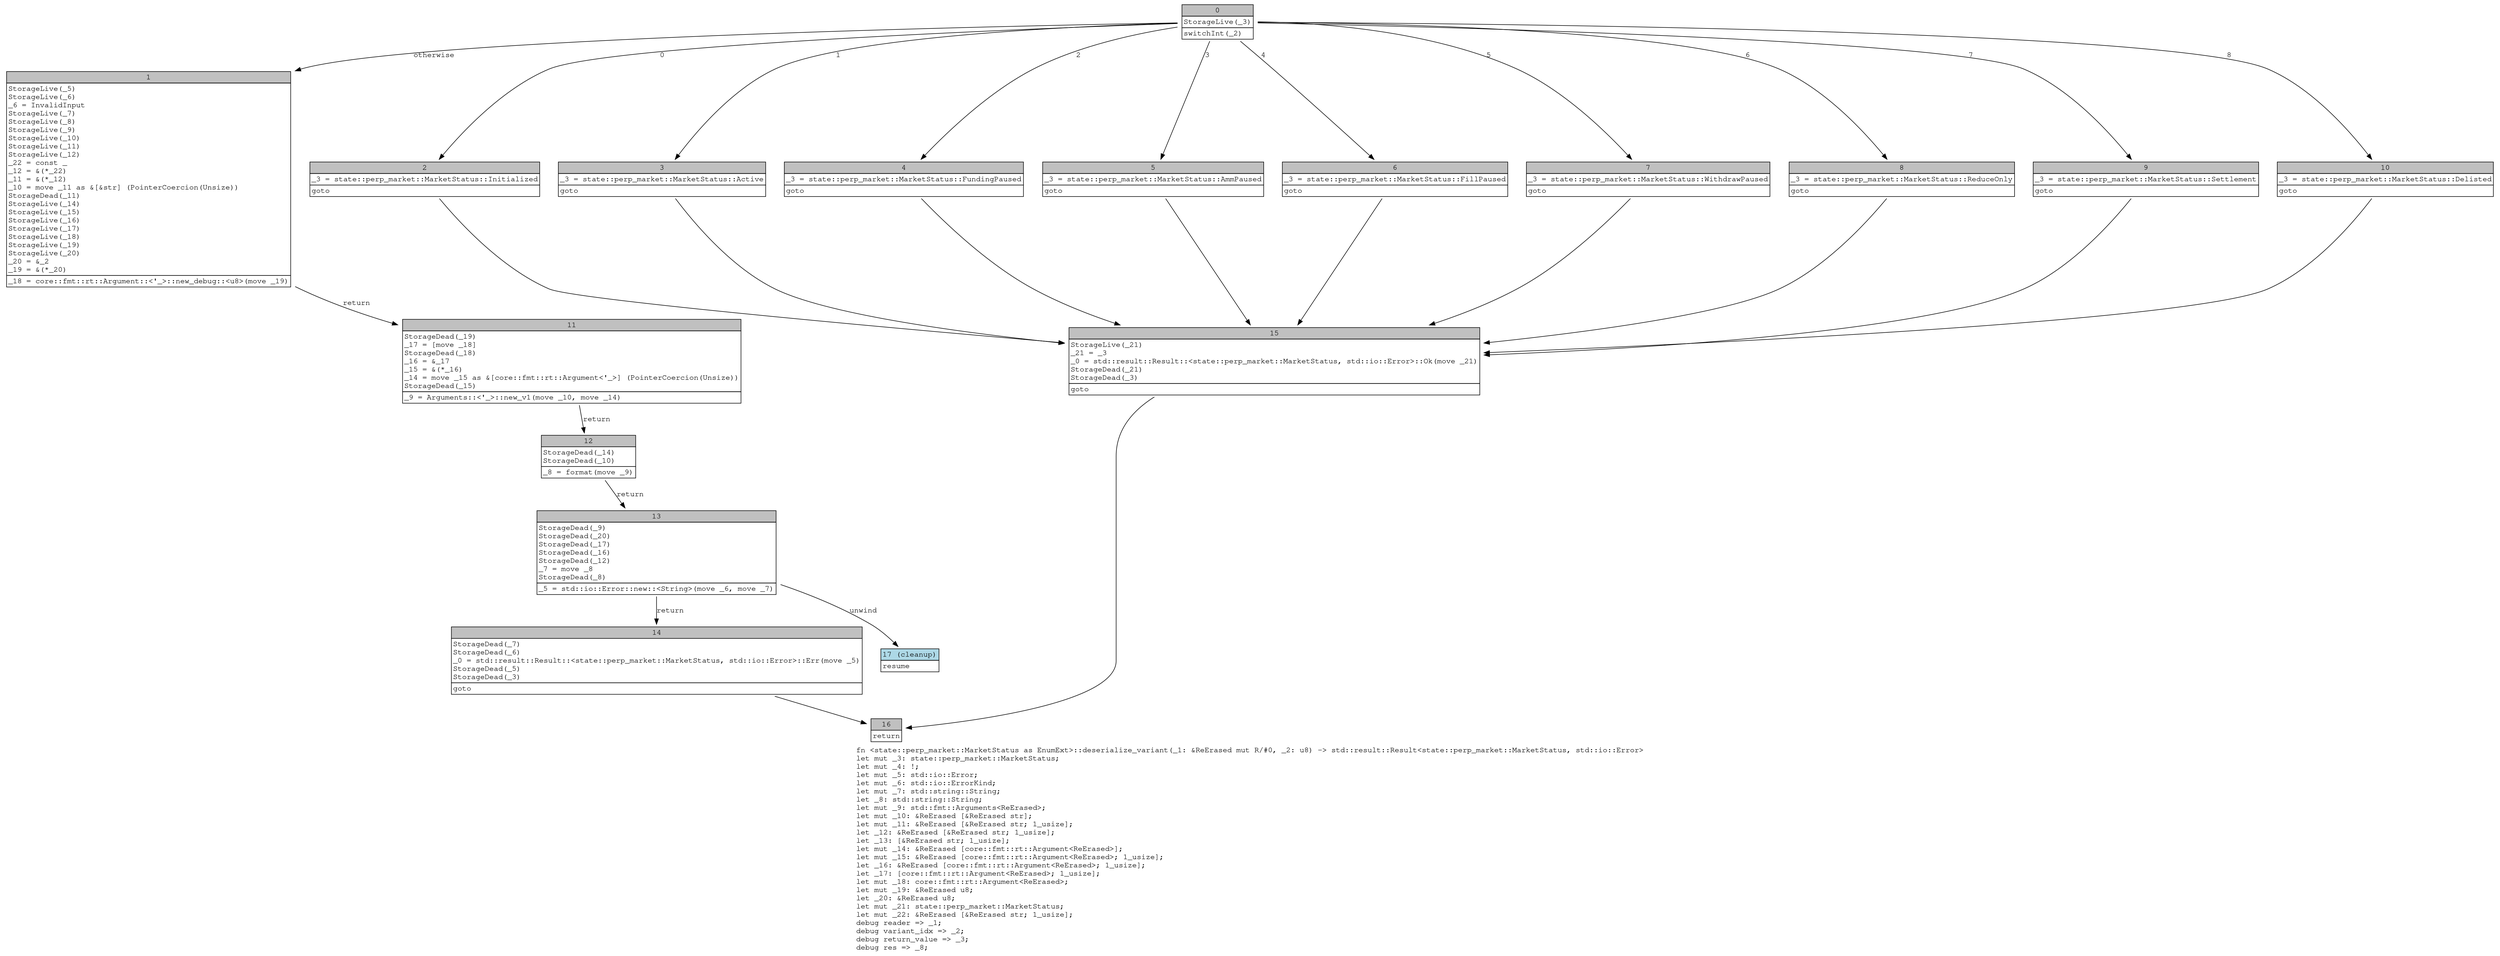 digraph Mir_0_17159 {
    graph [fontname="Courier, monospace"];
    node [fontname="Courier, monospace"];
    edge [fontname="Courier, monospace"];
    label=<fn &lt;state::perp_market::MarketStatus as EnumExt&gt;::deserialize_variant(_1: &amp;ReErased mut R/#0, _2: u8) -&gt; std::result::Result&lt;state::perp_market::MarketStatus, std::io::Error&gt;<br align="left"/>let mut _3: state::perp_market::MarketStatus;<br align="left"/>let mut _4: !;<br align="left"/>let mut _5: std::io::Error;<br align="left"/>let mut _6: std::io::ErrorKind;<br align="left"/>let mut _7: std::string::String;<br align="left"/>let _8: std::string::String;<br align="left"/>let mut _9: std::fmt::Arguments&lt;ReErased&gt;;<br align="left"/>let mut _10: &amp;ReErased [&amp;ReErased str];<br align="left"/>let mut _11: &amp;ReErased [&amp;ReErased str; 1_usize];<br align="left"/>let _12: &amp;ReErased [&amp;ReErased str; 1_usize];<br align="left"/>let _13: [&amp;ReErased str; 1_usize];<br align="left"/>let mut _14: &amp;ReErased [core::fmt::rt::Argument&lt;ReErased&gt;];<br align="left"/>let mut _15: &amp;ReErased [core::fmt::rt::Argument&lt;ReErased&gt;; 1_usize];<br align="left"/>let _16: &amp;ReErased [core::fmt::rt::Argument&lt;ReErased&gt;; 1_usize];<br align="left"/>let _17: [core::fmt::rt::Argument&lt;ReErased&gt;; 1_usize];<br align="left"/>let mut _18: core::fmt::rt::Argument&lt;ReErased&gt;;<br align="left"/>let mut _19: &amp;ReErased u8;<br align="left"/>let _20: &amp;ReErased u8;<br align="left"/>let mut _21: state::perp_market::MarketStatus;<br align="left"/>let mut _22: &amp;ReErased [&amp;ReErased str; 1_usize];<br align="left"/>debug reader =&gt; _1;<br align="left"/>debug variant_idx =&gt; _2;<br align="left"/>debug return_value =&gt; _3;<br align="left"/>debug res =&gt; _8;<br align="left"/>>;
    bb0__0_17159 [shape="none", label=<<table border="0" cellborder="1" cellspacing="0"><tr><td bgcolor="gray" align="center" colspan="1">0</td></tr><tr><td align="left" balign="left">StorageLive(_3)<br/></td></tr><tr><td align="left">switchInt(_2)</td></tr></table>>];
    bb1__0_17159 [shape="none", label=<<table border="0" cellborder="1" cellspacing="0"><tr><td bgcolor="gray" align="center" colspan="1">1</td></tr><tr><td align="left" balign="left">StorageLive(_5)<br/>StorageLive(_6)<br/>_6 = InvalidInput<br/>StorageLive(_7)<br/>StorageLive(_8)<br/>StorageLive(_9)<br/>StorageLive(_10)<br/>StorageLive(_11)<br/>StorageLive(_12)<br/>_22 = const _<br/>_12 = &amp;(*_22)<br/>_11 = &amp;(*_12)<br/>_10 = move _11 as &amp;[&amp;str] (PointerCoercion(Unsize))<br/>StorageDead(_11)<br/>StorageLive(_14)<br/>StorageLive(_15)<br/>StorageLive(_16)<br/>StorageLive(_17)<br/>StorageLive(_18)<br/>StorageLive(_19)<br/>StorageLive(_20)<br/>_20 = &amp;_2<br/>_19 = &amp;(*_20)<br/></td></tr><tr><td align="left">_18 = core::fmt::rt::Argument::&lt;'_&gt;::new_debug::&lt;u8&gt;(move _19)</td></tr></table>>];
    bb2__0_17159 [shape="none", label=<<table border="0" cellborder="1" cellspacing="0"><tr><td bgcolor="gray" align="center" colspan="1">2</td></tr><tr><td align="left" balign="left">_3 = state::perp_market::MarketStatus::Initialized<br/></td></tr><tr><td align="left">goto</td></tr></table>>];
    bb3__0_17159 [shape="none", label=<<table border="0" cellborder="1" cellspacing="0"><tr><td bgcolor="gray" align="center" colspan="1">3</td></tr><tr><td align="left" balign="left">_3 = state::perp_market::MarketStatus::Active<br/></td></tr><tr><td align="left">goto</td></tr></table>>];
    bb4__0_17159 [shape="none", label=<<table border="0" cellborder="1" cellspacing="0"><tr><td bgcolor="gray" align="center" colspan="1">4</td></tr><tr><td align="left" balign="left">_3 = state::perp_market::MarketStatus::FundingPaused<br/></td></tr><tr><td align="left">goto</td></tr></table>>];
    bb5__0_17159 [shape="none", label=<<table border="0" cellborder="1" cellspacing="0"><tr><td bgcolor="gray" align="center" colspan="1">5</td></tr><tr><td align="left" balign="left">_3 = state::perp_market::MarketStatus::AmmPaused<br/></td></tr><tr><td align="left">goto</td></tr></table>>];
    bb6__0_17159 [shape="none", label=<<table border="0" cellborder="1" cellspacing="0"><tr><td bgcolor="gray" align="center" colspan="1">6</td></tr><tr><td align="left" balign="left">_3 = state::perp_market::MarketStatus::FillPaused<br/></td></tr><tr><td align="left">goto</td></tr></table>>];
    bb7__0_17159 [shape="none", label=<<table border="0" cellborder="1" cellspacing="0"><tr><td bgcolor="gray" align="center" colspan="1">7</td></tr><tr><td align="left" balign="left">_3 = state::perp_market::MarketStatus::WithdrawPaused<br/></td></tr><tr><td align="left">goto</td></tr></table>>];
    bb8__0_17159 [shape="none", label=<<table border="0" cellborder="1" cellspacing="0"><tr><td bgcolor="gray" align="center" colspan="1">8</td></tr><tr><td align="left" balign="left">_3 = state::perp_market::MarketStatus::ReduceOnly<br/></td></tr><tr><td align="left">goto</td></tr></table>>];
    bb9__0_17159 [shape="none", label=<<table border="0" cellborder="1" cellspacing="0"><tr><td bgcolor="gray" align="center" colspan="1">9</td></tr><tr><td align="left" balign="left">_3 = state::perp_market::MarketStatus::Settlement<br/></td></tr><tr><td align="left">goto</td></tr></table>>];
    bb10__0_17159 [shape="none", label=<<table border="0" cellborder="1" cellspacing="0"><tr><td bgcolor="gray" align="center" colspan="1">10</td></tr><tr><td align="left" balign="left">_3 = state::perp_market::MarketStatus::Delisted<br/></td></tr><tr><td align="left">goto</td></tr></table>>];
    bb11__0_17159 [shape="none", label=<<table border="0" cellborder="1" cellspacing="0"><tr><td bgcolor="gray" align="center" colspan="1">11</td></tr><tr><td align="left" balign="left">StorageDead(_19)<br/>_17 = [move _18]<br/>StorageDead(_18)<br/>_16 = &amp;_17<br/>_15 = &amp;(*_16)<br/>_14 = move _15 as &amp;[core::fmt::rt::Argument&lt;'_&gt;] (PointerCoercion(Unsize))<br/>StorageDead(_15)<br/></td></tr><tr><td align="left">_9 = Arguments::&lt;'_&gt;::new_v1(move _10, move _14)</td></tr></table>>];
    bb12__0_17159 [shape="none", label=<<table border="0" cellborder="1" cellspacing="0"><tr><td bgcolor="gray" align="center" colspan="1">12</td></tr><tr><td align="left" balign="left">StorageDead(_14)<br/>StorageDead(_10)<br/></td></tr><tr><td align="left">_8 = format(move _9)</td></tr></table>>];
    bb13__0_17159 [shape="none", label=<<table border="0" cellborder="1" cellspacing="0"><tr><td bgcolor="gray" align="center" colspan="1">13</td></tr><tr><td align="left" balign="left">StorageDead(_9)<br/>StorageDead(_20)<br/>StorageDead(_17)<br/>StorageDead(_16)<br/>StorageDead(_12)<br/>_7 = move _8<br/>StorageDead(_8)<br/></td></tr><tr><td align="left">_5 = std::io::Error::new::&lt;String&gt;(move _6, move _7)</td></tr></table>>];
    bb14__0_17159 [shape="none", label=<<table border="0" cellborder="1" cellspacing="0"><tr><td bgcolor="gray" align="center" colspan="1">14</td></tr><tr><td align="left" balign="left">StorageDead(_7)<br/>StorageDead(_6)<br/>_0 = std::result::Result::&lt;state::perp_market::MarketStatus, std::io::Error&gt;::Err(move _5)<br/>StorageDead(_5)<br/>StorageDead(_3)<br/></td></tr><tr><td align="left">goto</td></tr></table>>];
    bb15__0_17159 [shape="none", label=<<table border="0" cellborder="1" cellspacing="0"><tr><td bgcolor="gray" align="center" colspan="1">15</td></tr><tr><td align="left" balign="left">StorageLive(_21)<br/>_21 = _3<br/>_0 = std::result::Result::&lt;state::perp_market::MarketStatus, std::io::Error&gt;::Ok(move _21)<br/>StorageDead(_21)<br/>StorageDead(_3)<br/></td></tr><tr><td align="left">goto</td></tr></table>>];
    bb16__0_17159 [shape="none", label=<<table border="0" cellborder="1" cellspacing="0"><tr><td bgcolor="gray" align="center" colspan="1">16</td></tr><tr><td align="left">return</td></tr></table>>];
    bb17__0_17159 [shape="none", label=<<table border="0" cellborder="1" cellspacing="0"><tr><td bgcolor="lightblue" align="center" colspan="1">17 (cleanup)</td></tr><tr><td align="left">resume</td></tr></table>>];
    bb0__0_17159 -> bb2__0_17159 [label="0"];
    bb0__0_17159 -> bb3__0_17159 [label="1"];
    bb0__0_17159 -> bb4__0_17159 [label="2"];
    bb0__0_17159 -> bb5__0_17159 [label="3"];
    bb0__0_17159 -> bb6__0_17159 [label="4"];
    bb0__0_17159 -> bb7__0_17159 [label="5"];
    bb0__0_17159 -> bb8__0_17159 [label="6"];
    bb0__0_17159 -> bb9__0_17159 [label="7"];
    bb0__0_17159 -> bb10__0_17159 [label="8"];
    bb0__0_17159 -> bb1__0_17159 [label="otherwise"];
    bb1__0_17159 -> bb11__0_17159 [label="return"];
    bb2__0_17159 -> bb15__0_17159 [label=""];
    bb3__0_17159 -> bb15__0_17159 [label=""];
    bb4__0_17159 -> bb15__0_17159 [label=""];
    bb5__0_17159 -> bb15__0_17159 [label=""];
    bb6__0_17159 -> bb15__0_17159 [label=""];
    bb7__0_17159 -> bb15__0_17159 [label=""];
    bb8__0_17159 -> bb15__0_17159 [label=""];
    bb9__0_17159 -> bb15__0_17159 [label=""];
    bb10__0_17159 -> bb15__0_17159 [label=""];
    bb11__0_17159 -> bb12__0_17159 [label="return"];
    bb12__0_17159 -> bb13__0_17159 [label="return"];
    bb13__0_17159 -> bb14__0_17159 [label="return"];
    bb13__0_17159 -> bb17__0_17159 [label="unwind"];
    bb14__0_17159 -> bb16__0_17159 [label=""];
    bb15__0_17159 -> bb16__0_17159 [label=""];
}
